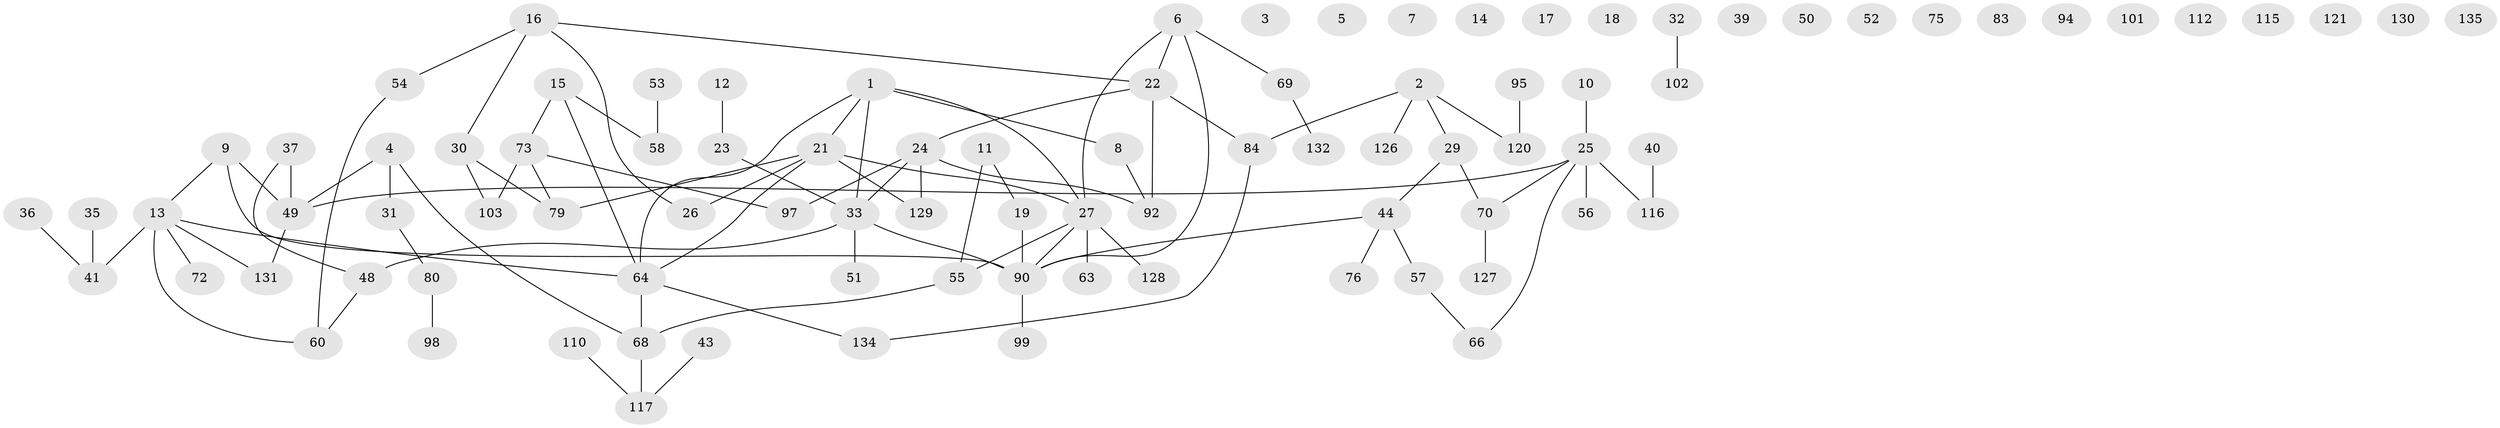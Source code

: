 // original degree distribution, {3: 0.2074074074074074, 0: 0.1259259259259259, 1: 0.24444444444444444, 2: 0.2814814814814815, 4: 0.08888888888888889, 5: 0.02962962962962963, 6: 0.014814814814814815, 7: 0.007407407407407408}
// Generated by graph-tools (version 1.1) at 2025/41/03/06/25 10:41:23]
// undirected, 91 vertices, 96 edges
graph export_dot {
graph [start="1"]
  node [color=gray90,style=filled];
  1 [super="+78"];
  2 [super="+106"];
  3;
  4 [super="+46"];
  5 [super="+77"];
  6 [super="+45"];
  7;
  8;
  9;
  10 [super="+105"];
  11 [super="+82"];
  12;
  13 [super="+20"];
  14;
  15 [super="+38"];
  16 [super="+65"];
  17;
  18;
  19 [super="+93"];
  21 [super="+42"];
  22 [super="+59"];
  23 [super="+28"];
  24 [super="+114"];
  25 [super="+104"];
  26;
  27 [super="+96"];
  29 [super="+81"];
  30 [super="+118"];
  31 [super="+108"];
  32 [super="+34"];
  33 [super="+74"];
  35;
  36;
  37;
  39;
  40;
  41 [super="+47"];
  43;
  44 [super="+111"];
  48 [super="+109"];
  49 [super="+85"];
  50;
  51;
  52;
  53 [super="+71"];
  54;
  55 [super="+67"];
  56;
  57 [super="+91"];
  58 [super="+62"];
  60 [super="+61"];
  63;
  64 [super="+88"];
  66 [super="+89"];
  68 [super="+119"];
  69 [super="+87"];
  70 [super="+124"];
  72;
  73 [super="+122"];
  75;
  76;
  79 [super="+86"];
  80 [super="+113"];
  83;
  84;
  90 [super="+107"];
  92;
  94;
  95 [super="+100"];
  97;
  98;
  99;
  101;
  102;
  103;
  110 [super="+125"];
  112;
  115;
  116 [super="+123"];
  117;
  120;
  121;
  126;
  127;
  128 [super="+133"];
  129;
  130;
  131;
  132;
  134;
  135;
  1 -- 27;
  1 -- 64;
  1 -- 8;
  1 -- 21;
  1 -- 33;
  2 -- 29;
  2 -- 126;
  2 -- 120;
  2 -- 84;
  4 -- 68;
  4 -- 49;
  4 -- 31;
  6 -- 22;
  6 -- 69;
  6 -- 90;
  6 -- 27;
  8 -- 92;
  9 -- 13;
  9 -- 49;
  9 -- 90;
  10 -- 25;
  11 -- 55;
  11 -- 19;
  12 -- 23;
  13 -- 64;
  13 -- 131;
  13 -- 72;
  13 -- 41;
  13 -- 60;
  15 -- 64;
  15 -- 73;
  15 -- 58;
  16 -- 22;
  16 -- 54;
  16 -- 26;
  16 -- 30;
  19 -- 90;
  21 -- 26;
  21 -- 64;
  21 -- 129;
  21 -- 27;
  21 -- 79;
  22 -- 24;
  22 -- 84;
  22 -- 92;
  23 -- 33;
  24 -- 97;
  24 -- 33;
  24 -- 129;
  24 -- 92;
  25 -- 66;
  25 -- 116;
  25 -- 56;
  25 -- 49;
  25 -- 70;
  27 -- 63;
  27 -- 90;
  27 -- 55;
  27 -- 128;
  29 -- 70;
  29 -- 44;
  30 -- 103;
  30 -- 79;
  31 -- 80;
  32 -- 102;
  33 -- 51;
  33 -- 90;
  33 -- 48;
  35 -- 41;
  36 -- 41;
  37 -- 48;
  37 -- 49;
  40 -- 116;
  43 -- 117;
  44 -- 90;
  44 -- 57;
  44 -- 76;
  48 -- 60;
  49 -- 131;
  53 -- 58;
  54 -- 60;
  55 -- 68;
  57 -- 66;
  64 -- 68;
  64 -- 134;
  68 -- 117;
  69 -- 132;
  70 -- 127;
  73 -- 103;
  73 -- 97;
  73 -- 79;
  80 -- 98;
  84 -- 134;
  90 -- 99;
  95 -- 120;
  110 -- 117;
}
